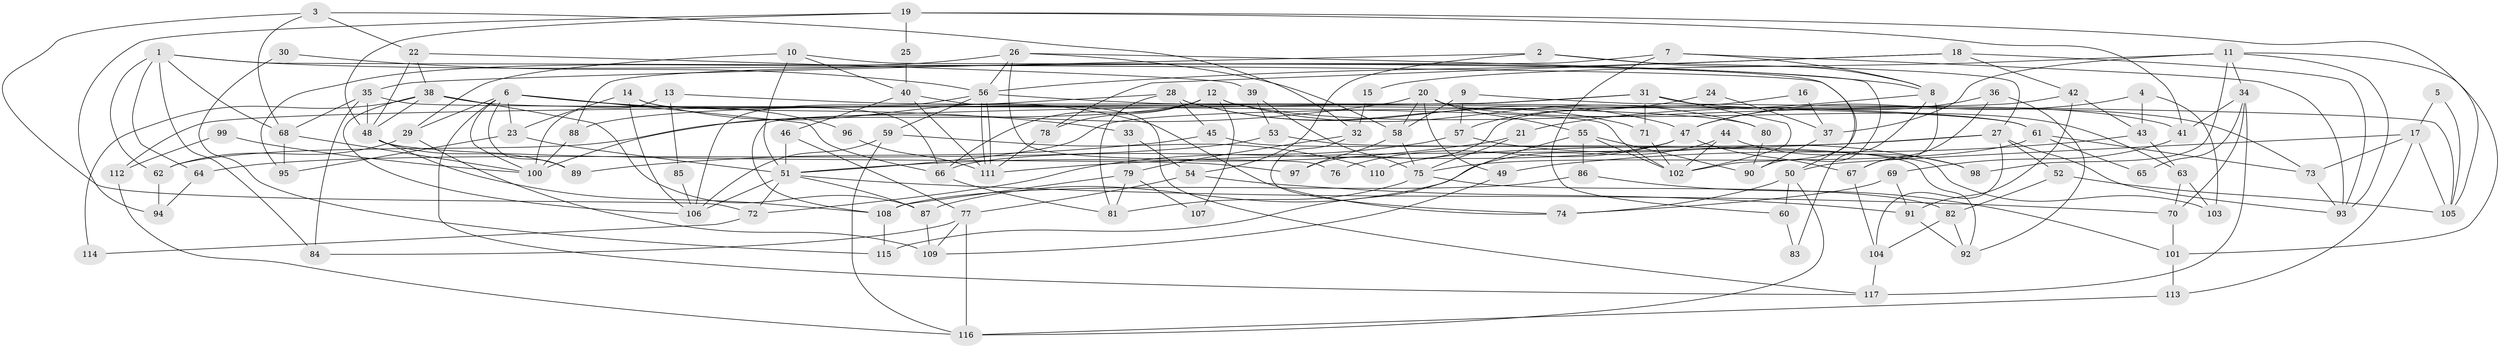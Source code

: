 // coarse degree distribution, {9: 0.04, 6: 0.2, 3: 0.17333333333333334, 4: 0.17333333333333334, 8: 0.02666666666666667, 5: 0.18666666666666668, 11: 0.013333333333333334, 7: 0.09333333333333334, 2: 0.08, 10: 0.013333333333333334}
// Generated by graph-tools (version 1.1) at 2025/24/03/03/25 07:24:00]
// undirected, 117 vertices, 234 edges
graph export_dot {
graph [start="1"]
  node [color=gray90,style=filled];
  1;
  2;
  3;
  4;
  5;
  6;
  7;
  8;
  9;
  10;
  11;
  12;
  13;
  14;
  15;
  16;
  17;
  18;
  19;
  20;
  21;
  22;
  23;
  24;
  25;
  26;
  27;
  28;
  29;
  30;
  31;
  32;
  33;
  34;
  35;
  36;
  37;
  38;
  39;
  40;
  41;
  42;
  43;
  44;
  45;
  46;
  47;
  48;
  49;
  50;
  51;
  52;
  53;
  54;
  55;
  56;
  57;
  58;
  59;
  60;
  61;
  62;
  63;
  64;
  65;
  66;
  67;
  68;
  69;
  70;
  71;
  72;
  73;
  74;
  75;
  76;
  77;
  78;
  79;
  80;
  81;
  82;
  83;
  84;
  85;
  86;
  87;
  88;
  89;
  90;
  91;
  92;
  93;
  94;
  95;
  96;
  97;
  98;
  99;
  100;
  101;
  102;
  103;
  104;
  105;
  106;
  107;
  108;
  109;
  110;
  111;
  112;
  113;
  114;
  115;
  116;
  117;
  1 -- 62;
  1 -- 8;
  1 -- 50;
  1 -- 64;
  1 -- 68;
  1 -- 84;
  2 -- 35;
  2 -- 27;
  2 -- 8;
  2 -- 54;
  3 -- 68;
  3 -- 22;
  3 -- 32;
  3 -- 72;
  4 -- 47;
  4 -- 43;
  4 -- 103;
  5 -- 105;
  5 -- 17;
  6 -- 66;
  6 -- 23;
  6 -- 29;
  6 -- 33;
  6 -- 89;
  6 -- 96;
  6 -- 100;
  6 -- 117;
  7 -- 8;
  7 -- 88;
  7 -- 60;
  7 -- 93;
  8 -- 67;
  8 -- 21;
  8 -- 83;
  9 -- 57;
  9 -- 105;
  9 -- 58;
  10 -- 40;
  10 -- 51;
  10 -- 29;
  10 -- 102;
  11 -- 101;
  11 -- 93;
  11 -- 15;
  11 -- 34;
  11 -- 37;
  11 -- 98;
  12 -- 100;
  12 -- 66;
  12 -- 41;
  12 -- 78;
  12 -- 80;
  12 -- 107;
  13 -- 61;
  13 -- 100;
  13 -- 85;
  14 -- 66;
  14 -- 106;
  14 -- 23;
  14 -- 74;
  15 -- 32;
  16 -- 97;
  16 -- 37;
  17 -- 113;
  17 -- 73;
  17 -- 50;
  17 -- 105;
  18 -- 56;
  18 -- 78;
  18 -- 42;
  18 -- 93;
  19 -- 41;
  19 -- 48;
  19 -- 25;
  19 -- 94;
  19 -- 105;
  20 -- 63;
  20 -- 58;
  20 -- 49;
  20 -- 55;
  20 -- 62;
  21 -- 51;
  21 -- 75;
  22 -- 48;
  22 -- 38;
  22 -- 39;
  23 -- 51;
  23 -- 95;
  24 -- 37;
  24 -- 57;
  25 -- 40;
  26 -- 56;
  26 -- 95;
  26 -- 58;
  26 -- 76;
  26 -- 90;
  27 -- 93;
  27 -- 52;
  27 -- 104;
  27 -- 110;
  27 -- 111;
  28 -- 81;
  28 -- 71;
  28 -- 45;
  28 -- 47;
  28 -- 88;
  29 -- 62;
  29 -- 109;
  30 -- 115;
  30 -- 56;
  31 -- 73;
  31 -- 108;
  31 -- 71;
  31 -- 102;
  31 -- 112;
  32 -- 74;
  32 -- 79;
  33 -- 54;
  33 -- 79;
  34 -- 70;
  34 -- 41;
  34 -- 65;
  34 -- 117;
  35 -- 84;
  35 -- 102;
  35 -- 48;
  35 -- 68;
  36 -- 92;
  36 -- 47;
  36 -- 67;
  37 -- 90;
  38 -- 80;
  38 -- 48;
  38 -- 87;
  38 -- 106;
  38 -- 114;
  39 -- 75;
  39 -- 53;
  40 -- 111;
  40 -- 117;
  40 -- 46;
  41 -- 69;
  42 -- 51;
  42 -- 43;
  42 -- 91;
  43 -- 49;
  43 -- 63;
  44 -- 102;
  44 -- 87;
  44 -- 98;
  45 -- 92;
  45 -- 89;
  46 -- 77;
  46 -- 51;
  47 -- 67;
  47 -- 66;
  47 -- 76;
  48 -- 89;
  48 -- 97;
  48 -- 108;
  49 -- 109;
  50 -- 60;
  50 -- 74;
  50 -- 116;
  51 -- 106;
  51 -- 70;
  51 -- 72;
  51 -- 87;
  52 -- 82;
  52 -- 105;
  53 -- 64;
  53 -- 103;
  54 -- 91;
  54 -- 77;
  55 -- 102;
  55 -- 86;
  55 -- 90;
  55 -- 115;
  56 -- 111;
  56 -- 111;
  56 -- 106;
  56 -- 59;
  56 -- 61;
  57 -- 72;
  57 -- 98;
  58 -- 75;
  58 -- 97;
  59 -- 116;
  59 -- 106;
  59 -- 110;
  60 -- 83;
  61 -- 75;
  61 -- 65;
  61 -- 73;
  62 -- 94;
  63 -- 103;
  63 -- 70;
  64 -- 94;
  66 -- 81;
  67 -- 104;
  68 -- 95;
  68 -- 100;
  69 -- 74;
  69 -- 91;
  70 -- 101;
  71 -- 102;
  72 -- 114;
  73 -- 93;
  75 -- 81;
  75 -- 82;
  77 -- 109;
  77 -- 84;
  77 -- 116;
  78 -- 111;
  79 -- 81;
  79 -- 107;
  79 -- 108;
  80 -- 90;
  82 -- 104;
  82 -- 92;
  85 -- 106;
  86 -- 108;
  86 -- 101;
  87 -- 109;
  88 -- 100;
  91 -- 92;
  96 -- 111;
  99 -- 100;
  99 -- 112;
  101 -- 113;
  104 -- 117;
  108 -- 115;
  112 -- 116;
  113 -- 116;
}
